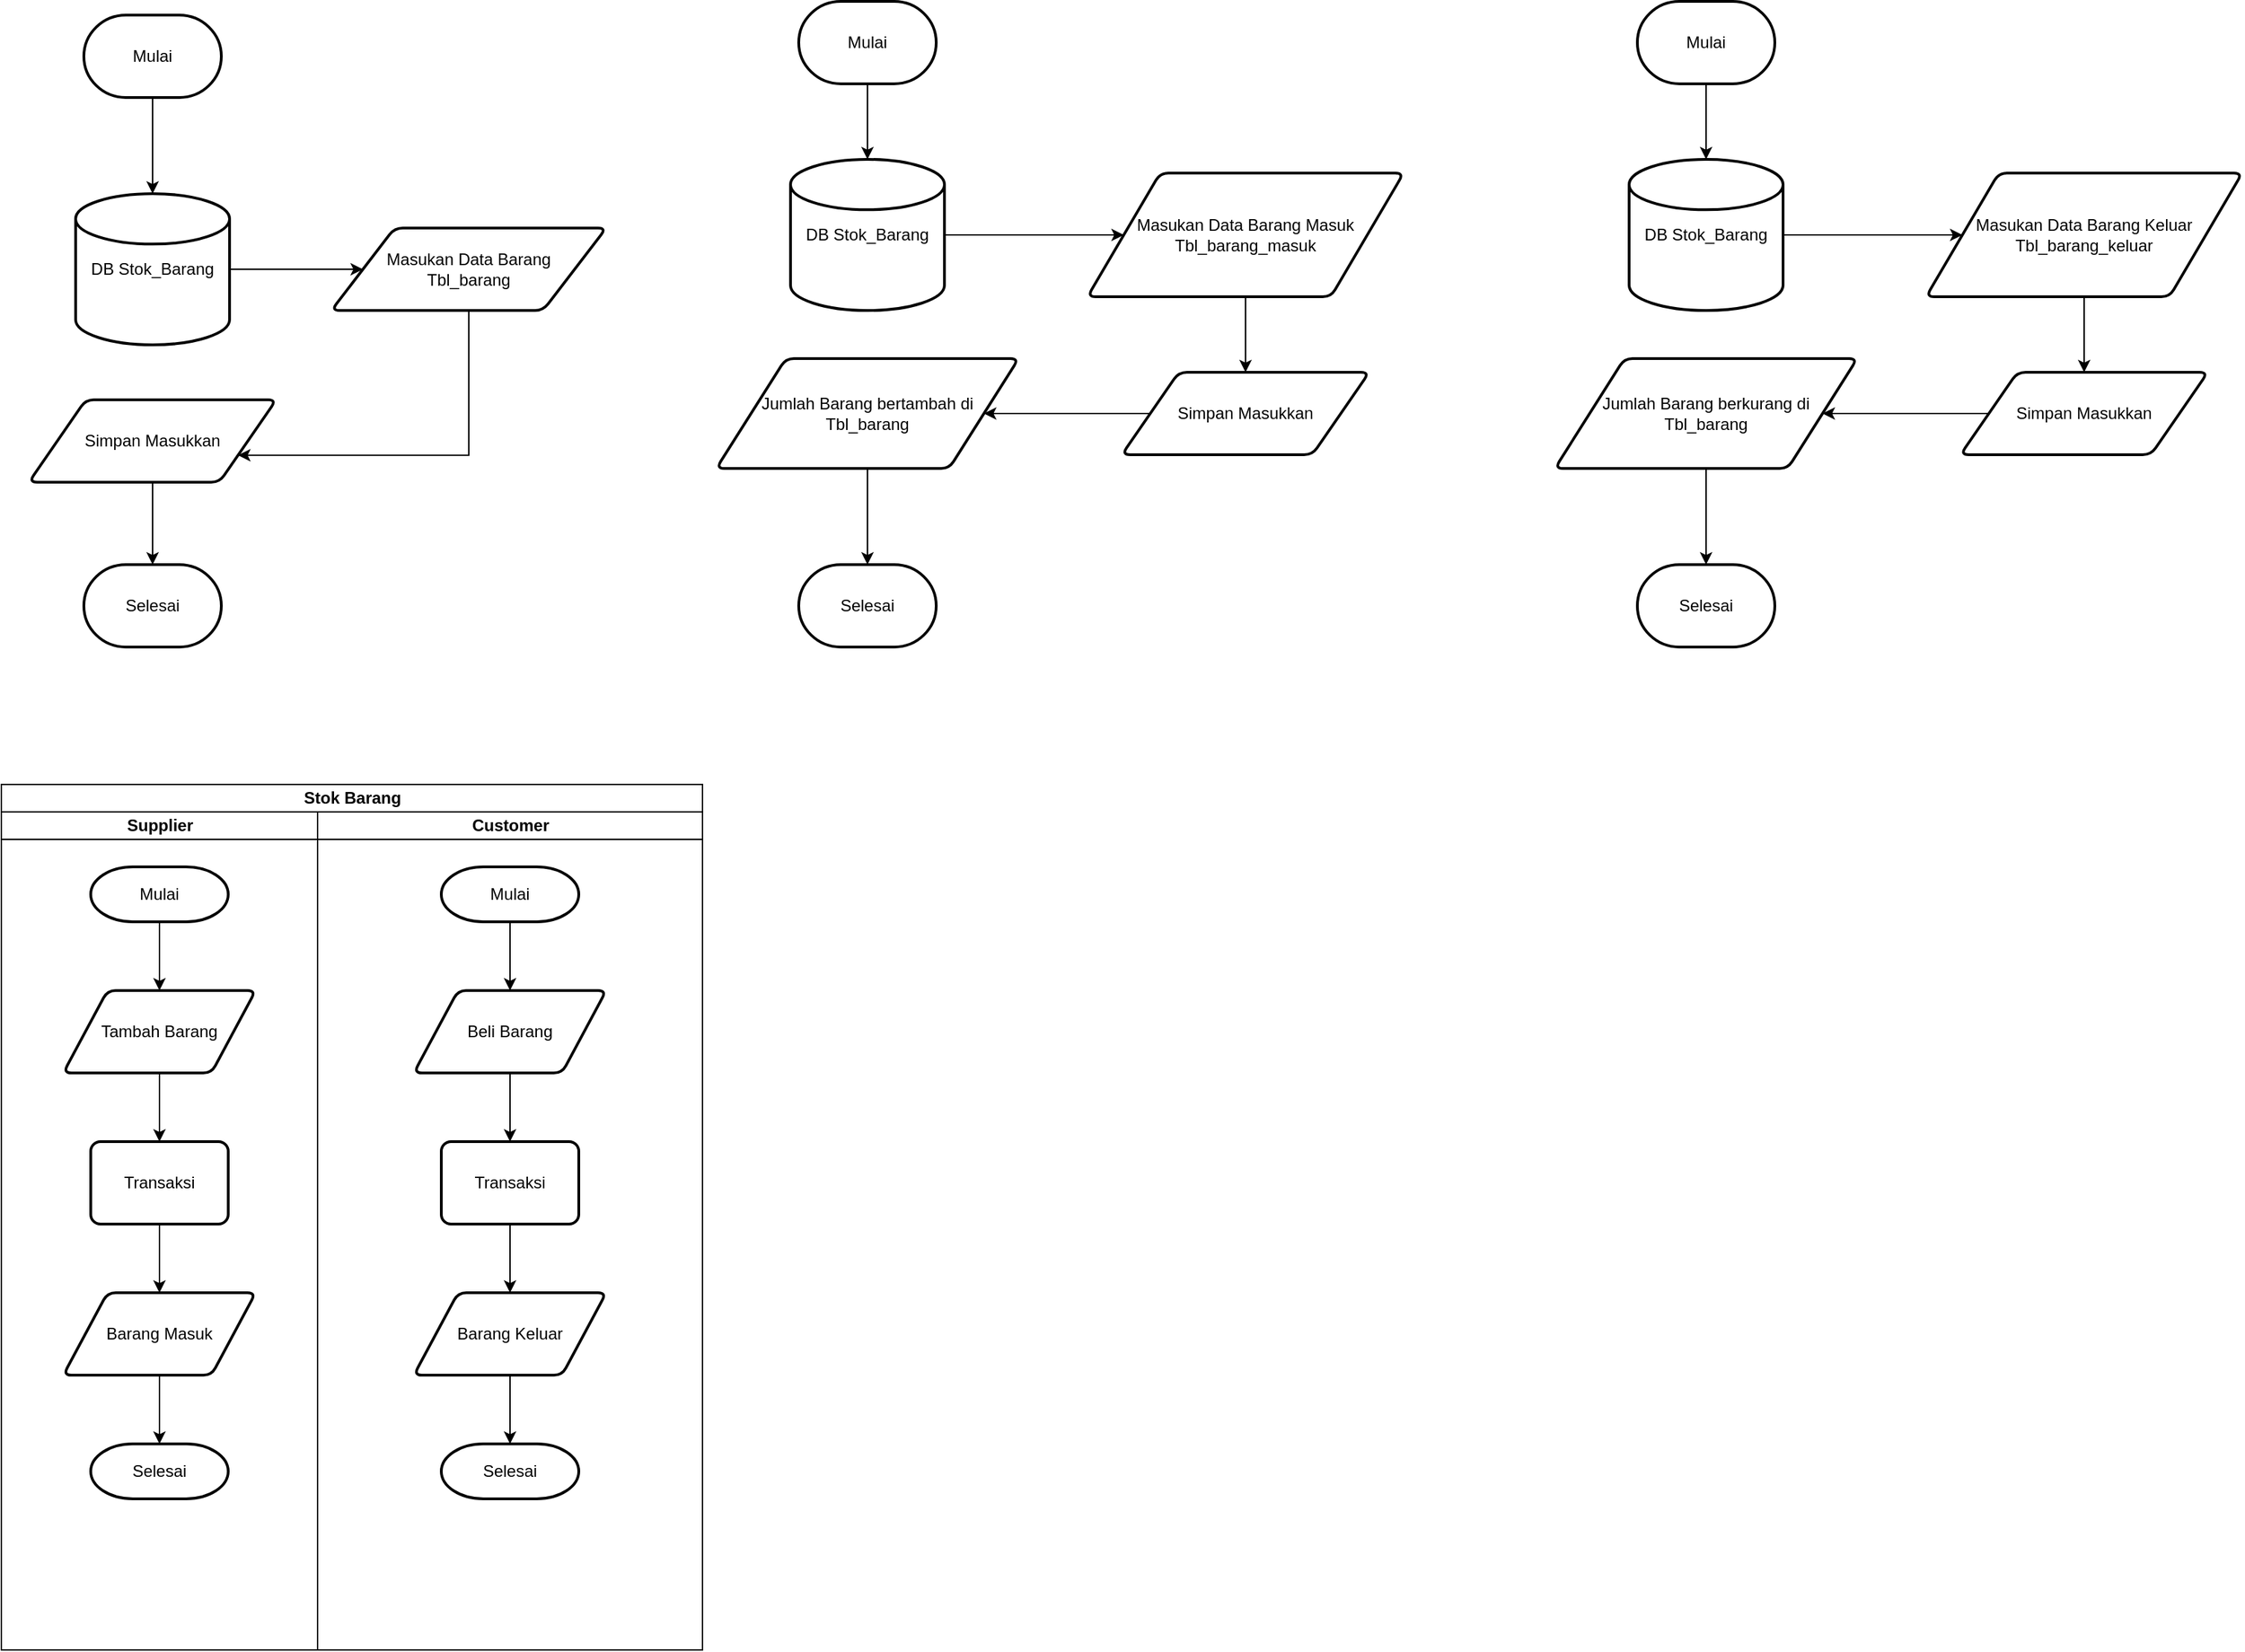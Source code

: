 <mxfile version="20.3.6" type="github">
  <diagram id="C5RBs43oDa-KdzZeNtuy" name="Page-1">
    <mxGraphModel dx="1422" dy="764" grid="1" gridSize="10" guides="1" tooltips="1" connect="1" arrows="1" fold="1" page="1" pageScale="1" pageWidth="827" pageHeight="1169" math="0" shadow="0">
      <root>
        <object label="" id="WIyWlLk6GJQsqaUBKTNV-0">
          <mxCell />
        </object>
        <mxCell id="WIyWlLk6GJQsqaUBKTNV-1" parent="WIyWlLk6GJQsqaUBKTNV-0" />
        <mxCell id="kWTvbe_bPC2LMQ7CIQXw-2" style="edgeStyle=orthogonalEdgeStyle;rounded=0;orthogonalLoop=1;jettySize=auto;html=1;entryX=0.5;entryY=0;entryDx=0;entryDy=0;entryPerimeter=0;" parent="WIyWlLk6GJQsqaUBKTNV-1" source="kWTvbe_bPC2LMQ7CIQXw-0" target="kWTvbe_bPC2LMQ7CIQXw-4" edge="1">
          <mxGeometry relative="1" as="geometry" />
        </mxCell>
        <mxCell id="kWTvbe_bPC2LMQ7CIQXw-0" value="Mulai" style="strokeWidth=2;html=1;shape=mxgraph.flowchart.terminator;whiteSpace=wrap;" parent="WIyWlLk6GJQsqaUBKTNV-1" vertex="1">
          <mxGeometry x="130" y="40" width="100" height="60" as="geometry" />
        </mxCell>
        <mxCell id="kWTvbe_bPC2LMQ7CIQXw-7" style="edgeStyle=orthogonalEdgeStyle;rounded=0;orthogonalLoop=1;jettySize=auto;html=1;entryX=1;entryY=0.75;entryDx=0;entryDy=0;" parent="WIyWlLk6GJQsqaUBKTNV-1" source="kWTvbe_bPC2LMQ7CIQXw-1" target="kWTvbe_bPC2LMQ7CIQXw-8" edge="1">
          <mxGeometry relative="1" as="geometry">
            <mxPoint x="395" y="360" as="targetPoint" />
            <Array as="points">
              <mxPoint x="410" y="360" />
            </Array>
          </mxGeometry>
        </mxCell>
        <mxCell id="kWTvbe_bPC2LMQ7CIQXw-1" value="Masukan Data Barang&lt;br&gt;Tbl_barang" style="shape=parallelogram;html=1;strokeWidth=2;perimeter=parallelogramPerimeter;whiteSpace=wrap;rounded=1;arcSize=12;size=0.23;" parent="WIyWlLk6GJQsqaUBKTNV-1" vertex="1">
          <mxGeometry x="310" y="195" width="200" height="60" as="geometry" />
        </mxCell>
        <mxCell id="kWTvbe_bPC2LMQ7CIQXw-15" style="edgeStyle=orthogonalEdgeStyle;rounded=0;orthogonalLoop=1;jettySize=auto;html=1;" parent="WIyWlLk6GJQsqaUBKTNV-1" source="kWTvbe_bPC2LMQ7CIQXw-3" target="kWTvbe_bPC2LMQ7CIQXw-14" edge="1">
          <mxGeometry relative="1" as="geometry" />
        </mxCell>
        <mxCell id="kWTvbe_bPC2LMQ7CIQXw-3" value="Masukan Data Barang Masuk&lt;br&gt;Tbl_barang_masuk" style="shape=parallelogram;html=1;strokeWidth=2;perimeter=parallelogramPerimeter;whiteSpace=wrap;rounded=1;arcSize=12;size=0.23;" parent="WIyWlLk6GJQsqaUBKTNV-1" vertex="1">
          <mxGeometry x="860" y="155" width="230" height="90" as="geometry" />
        </mxCell>
        <mxCell id="kWTvbe_bPC2LMQ7CIQXw-5" style="edgeStyle=orthogonalEdgeStyle;rounded=0;orthogonalLoop=1;jettySize=auto;html=1;entryX=0;entryY=0.5;entryDx=0;entryDy=0;" parent="WIyWlLk6GJQsqaUBKTNV-1" source="kWTvbe_bPC2LMQ7CIQXw-4" target="kWTvbe_bPC2LMQ7CIQXw-1" edge="1">
          <mxGeometry relative="1" as="geometry" />
        </mxCell>
        <mxCell id="kWTvbe_bPC2LMQ7CIQXw-4" value="DB Stok_Barang" style="strokeWidth=2;html=1;shape=mxgraph.flowchart.database;whiteSpace=wrap;" parent="WIyWlLk6GJQsqaUBKTNV-1" vertex="1">
          <mxGeometry x="124" y="170" width="112" height="110" as="geometry" />
        </mxCell>
        <mxCell id="kWTvbe_bPC2LMQ7CIQXw-6" value="Selesai" style="strokeWidth=2;html=1;shape=mxgraph.flowchart.terminator;whiteSpace=wrap;" parent="WIyWlLk6GJQsqaUBKTNV-1" vertex="1">
          <mxGeometry x="130" y="440" width="100" height="60" as="geometry" />
        </mxCell>
        <mxCell id="kWTvbe_bPC2LMQ7CIQXw-9" style="edgeStyle=orthogonalEdgeStyle;rounded=0;orthogonalLoop=1;jettySize=auto;html=1;entryX=0.5;entryY=0;entryDx=0;entryDy=0;entryPerimeter=0;" parent="WIyWlLk6GJQsqaUBKTNV-1" source="kWTvbe_bPC2LMQ7CIQXw-8" target="kWTvbe_bPC2LMQ7CIQXw-6" edge="1">
          <mxGeometry relative="1" as="geometry" />
        </mxCell>
        <mxCell id="kWTvbe_bPC2LMQ7CIQXw-8" value="Simpan Masukkan" style="shape=parallelogram;html=1;strokeWidth=2;perimeter=parallelogramPerimeter;whiteSpace=wrap;rounded=1;arcSize=12;size=0.23;" parent="WIyWlLk6GJQsqaUBKTNV-1" vertex="1">
          <mxGeometry x="90" y="320" width="180" height="60" as="geometry" />
        </mxCell>
        <mxCell id="kWTvbe_bPC2LMQ7CIQXw-12" style="edgeStyle=orthogonalEdgeStyle;rounded=0;orthogonalLoop=1;jettySize=auto;html=1;entryX=0.5;entryY=0;entryDx=0;entryDy=0;entryPerimeter=0;" parent="WIyWlLk6GJQsqaUBKTNV-1" source="kWTvbe_bPC2LMQ7CIQXw-10" target="kWTvbe_bPC2LMQ7CIQXw-11" edge="1">
          <mxGeometry relative="1" as="geometry" />
        </mxCell>
        <mxCell id="kWTvbe_bPC2LMQ7CIQXw-10" value="Mulai" style="strokeWidth=2;html=1;shape=mxgraph.flowchart.terminator;whiteSpace=wrap;" parent="WIyWlLk6GJQsqaUBKTNV-1" vertex="1">
          <mxGeometry x="650" y="30" width="100" height="60" as="geometry" />
        </mxCell>
        <mxCell id="kWTvbe_bPC2LMQ7CIQXw-13" style="edgeStyle=orthogonalEdgeStyle;rounded=0;orthogonalLoop=1;jettySize=auto;html=1;" parent="WIyWlLk6GJQsqaUBKTNV-1" source="kWTvbe_bPC2LMQ7CIQXw-11" target="kWTvbe_bPC2LMQ7CIQXw-3" edge="1">
          <mxGeometry relative="1" as="geometry" />
        </mxCell>
        <mxCell id="kWTvbe_bPC2LMQ7CIQXw-11" value="DB Stok_Barang" style="strokeWidth=2;html=1;shape=mxgraph.flowchart.database;whiteSpace=wrap;" parent="WIyWlLk6GJQsqaUBKTNV-1" vertex="1">
          <mxGeometry x="644" y="145" width="112" height="110" as="geometry" />
        </mxCell>
        <mxCell id="kWTvbe_bPC2LMQ7CIQXw-17" style="edgeStyle=orthogonalEdgeStyle;rounded=0;orthogonalLoop=1;jettySize=auto;html=1;entryX=1;entryY=0.5;entryDx=0;entryDy=0;" parent="WIyWlLk6GJQsqaUBKTNV-1" source="kWTvbe_bPC2LMQ7CIQXw-14" target="kWTvbe_bPC2LMQ7CIQXw-16" edge="1">
          <mxGeometry relative="1" as="geometry" />
        </mxCell>
        <mxCell id="kWTvbe_bPC2LMQ7CIQXw-14" value="Simpan Masukkan" style="shape=parallelogram;html=1;strokeWidth=2;perimeter=parallelogramPerimeter;whiteSpace=wrap;rounded=1;arcSize=12;size=0.23;" parent="WIyWlLk6GJQsqaUBKTNV-1" vertex="1">
          <mxGeometry x="885" y="300" width="180" height="60" as="geometry" />
        </mxCell>
        <mxCell id="kWTvbe_bPC2LMQ7CIQXw-19" style="edgeStyle=orthogonalEdgeStyle;rounded=0;orthogonalLoop=1;jettySize=auto;html=1;entryX=0.5;entryY=0;entryDx=0;entryDy=0;entryPerimeter=0;" parent="WIyWlLk6GJQsqaUBKTNV-1" source="kWTvbe_bPC2LMQ7CIQXw-16" target="kWTvbe_bPC2LMQ7CIQXw-18" edge="1">
          <mxGeometry relative="1" as="geometry" />
        </mxCell>
        <mxCell id="kWTvbe_bPC2LMQ7CIQXw-16" value="Jumlah Barang bertambah di&lt;br&gt;Tbl_barang" style="shape=parallelogram;html=1;strokeWidth=2;perimeter=parallelogramPerimeter;whiteSpace=wrap;rounded=1;arcSize=12;size=0.23;" parent="WIyWlLk6GJQsqaUBKTNV-1" vertex="1">
          <mxGeometry x="590" y="290" width="220" height="80" as="geometry" />
        </mxCell>
        <mxCell id="kWTvbe_bPC2LMQ7CIQXw-18" value="Selesai" style="strokeWidth=2;html=1;shape=mxgraph.flowchart.terminator;whiteSpace=wrap;" parent="WIyWlLk6GJQsqaUBKTNV-1" vertex="1">
          <mxGeometry x="650" y="440" width="100" height="60" as="geometry" />
        </mxCell>
        <mxCell id="kWTvbe_bPC2LMQ7CIQXw-20" style="edgeStyle=orthogonalEdgeStyle;rounded=0;orthogonalLoop=1;jettySize=auto;html=1;" parent="WIyWlLk6GJQsqaUBKTNV-1" source="kWTvbe_bPC2LMQ7CIQXw-21" target="kWTvbe_bPC2LMQ7CIQXw-27" edge="1">
          <mxGeometry relative="1" as="geometry" />
        </mxCell>
        <mxCell id="kWTvbe_bPC2LMQ7CIQXw-21" value="Masukan Data Barang Keluar&lt;br&gt;Tbl_barang_keluar" style="shape=parallelogram;html=1;strokeWidth=2;perimeter=parallelogramPerimeter;whiteSpace=wrap;rounded=1;arcSize=12;size=0.23;" parent="WIyWlLk6GJQsqaUBKTNV-1" vertex="1">
          <mxGeometry x="1470" y="155" width="230" height="90" as="geometry" />
        </mxCell>
        <mxCell id="kWTvbe_bPC2LMQ7CIQXw-22" style="edgeStyle=orthogonalEdgeStyle;rounded=0;orthogonalLoop=1;jettySize=auto;html=1;entryX=0.5;entryY=0;entryDx=0;entryDy=0;entryPerimeter=0;" parent="WIyWlLk6GJQsqaUBKTNV-1" source="kWTvbe_bPC2LMQ7CIQXw-23" target="kWTvbe_bPC2LMQ7CIQXw-25" edge="1">
          <mxGeometry relative="1" as="geometry" />
        </mxCell>
        <mxCell id="kWTvbe_bPC2LMQ7CIQXw-23" value="Mulai" style="strokeWidth=2;html=1;shape=mxgraph.flowchart.terminator;whiteSpace=wrap;" parent="WIyWlLk6GJQsqaUBKTNV-1" vertex="1">
          <mxGeometry x="1260" y="30" width="100" height="60" as="geometry" />
        </mxCell>
        <mxCell id="kWTvbe_bPC2LMQ7CIQXw-24" style="edgeStyle=orthogonalEdgeStyle;rounded=0;orthogonalLoop=1;jettySize=auto;html=1;" parent="WIyWlLk6GJQsqaUBKTNV-1" source="kWTvbe_bPC2LMQ7CIQXw-25" target="kWTvbe_bPC2LMQ7CIQXw-21" edge="1">
          <mxGeometry relative="1" as="geometry" />
        </mxCell>
        <mxCell id="kWTvbe_bPC2LMQ7CIQXw-25" value="DB Stok_Barang" style="strokeWidth=2;html=1;shape=mxgraph.flowchart.database;whiteSpace=wrap;" parent="WIyWlLk6GJQsqaUBKTNV-1" vertex="1">
          <mxGeometry x="1254" y="145" width="112" height="110" as="geometry" />
        </mxCell>
        <mxCell id="kWTvbe_bPC2LMQ7CIQXw-26" style="edgeStyle=orthogonalEdgeStyle;rounded=0;orthogonalLoop=1;jettySize=auto;html=1;entryX=1;entryY=0.5;entryDx=0;entryDy=0;" parent="WIyWlLk6GJQsqaUBKTNV-1" source="kWTvbe_bPC2LMQ7CIQXw-27" target="kWTvbe_bPC2LMQ7CIQXw-29" edge="1">
          <mxGeometry relative="1" as="geometry" />
        </mxCell>
        <mxCell id="kWTvbe_bPC2LMQ7CIQXw-27" value="Simpan Masukkan" style="shape=parallelogram;html=1;strokeWidth=2;perimeter=parallelogramPerimeter;whiteSpace=wrap;rounded=1;arcSize=12;size=0.23;" parent="WIyWlLk6GJQsqaUBKTNV-1" vertex="1">
          <mxGeometry x="1495" y="300" width="180" height="60" as="geometry" />
        </mxCell>
        <mxCell id="kWTvbe_bPC2LMQ7CIQXw-28" style="edgeStyle=orthogonalEdgeStyle;rounded=0;orthogonalLoop=1;jettySize=auto;html=1;entryX=0.5;entryY=0;entryDx=0;entryDy=0;entryPerimeter=0;" parent="WIyWlLk6GJQsqaUBKTNV-1" source="kWTvbe_bPC2LMQ7CIQXw-29" target="kWTvbe_bPC2LMQ7CIQXw-30" edge="1">
          <mxGeometry relative="1" as="geometry" />
        </mxCell>
        <mxCell id="kWTvbe_bPC2LMQ7CIQXw-29" value="Jumlah Barang berkurang di&lt;br&gt;Tbl_barang" style="shape=parallelogram;html=1;strokeWidth=2;perimeter=parallelogramPerimeter;whiteSpace=wrap;rounded=1;arcSize=12;size=0.23;" parent="WIyWlLk6GJQsqaUBKTNV-1" vertex="1">
          <mxGeometry x="1200" y="290" width="220" height="80" as="geometry" />
        </mxCell>
        <mxCell id="kWTvbe_bPC2LMQ7CIQXw-30" value="Selesai" style="strokeWidth=2;html=1;shape=mxgraph.flowchart.terminator;whiteSpace=wrap;" parent="WIyWlLk6GJQsqaUBKTNV-1" vertex="1">
          <mxGeometry x="1260" y="440" width="100" height="60" as="geometry" />
        </mxCell>
        <mxCell id="v8m7cwNHLDLbDDxXpmGs-0" value="Stok Barang" style="swimlane;html=1;childLayout=stackLayout;resizeParent=1;resizeParentMax=0;startSize=20;" vertex="1" parent="WIyWlLk6GJQsqaUBKTNV-1">
          <mxGeometry x="70" y="600" width="510" height="630" as="geometry" />
        </mxCell>
        <mxCell id="v8m7cwNHLDLbDDxXpmGs-1" value="Supplier" style="swimlane;html=1;startSize=20;" vertex="1" parent="v8m7cwNHLDLbDDxXpmGs-0">
          <mxGeometry y="20" width="230" height="610" as="geometry" />
        </mxCell>
        <mxCell id="v8m7cwNHLDLbDDxXpmGs-7" style="edgeStyle=orthogonalEdgeStyle;rounded=0;orthogonalLoop=1;jettySize=auto;html=1;entryX=0.5;entryY=0;entryDx=0;entryDy=0;" edge="1" parent="v8m7cwNHLDLbDDxXpmGs-1" source="v8m7cwNHLDLbDDxXpmGs-4" target="v8m7cwNHLDLbDDxXpmGs-5">
          <mxGeometry relative="1" as="geometry" />
        </mxCell>
        <mxCell id="v8m7cwNHLDLbDDxXpmGs-4" value="Mulai" style="strokeWidth=2;html=1;shape=mxgraph.flowchart.terminator;whiteSpace=wrap;" vertex="1" parent="v8m7cwNHLDLbDDxXpmGs-1">
          <mxGeometry x="65" y="40" width="100" height="40" as="geometry" />
        </mxCell>
        <mxCell id="v8m7cwNHLDLbDDxXpmGs-9" style="edgeStyle=orthogonalEdgeStyle;rounded=0;orthogonalLoop=1;jettySize=auto;html=1;entryX=0.5;entryY=0;entryDx=0;entryDy=0;" edge="1" parent="v8m7cwNHLDLbDDxXpmGs-1" source="v8m7cwNHLDLbDDxXpmGs-5" target="v8m7cwNHLDLbDDxXpmGs-23">
          <mxGeometry relative="1" as="geometry">
            <mxPoint x="115" y="240" as="targetPoint" />
          </mxGeometry>
        </mxCell>
        <mxCell id="v8m7cwNHLDLbDDxXpmGs-5" value="Tambah Barang" style="shape=parallelogram;html=1;strokeWidth=2;perimeter=parallelogramPerimeter;whiteSpace=wrap;rounded=1;arcSize=12;size=0.23;" vertex="1" parent="v8m7cwNHLDLbDDxXpmGs-1">
          <mxGeometry x="45" y="130" width="140" height="60" as="geometry" />
        </mxCell>
        <mxCell id="v8m7cwNHLDLbDDxXpmGs-13" style="edgeStyle=orthogonalEdgeStyle;rounded=0;orthogonalLoop=1;jettySize=auto;html=1;" edge="1" parent="v8m7cwNHLDLbDDxXpmGs-1" source="v8m7cwNHLDLbDDxXpmGs-10" target="v8m7cwNHLDLbDDxXpmGs-12">
          <mxGeometry relative="1" as="geometry" />
        </mxCell>
        <mxCell id="v8m7cwNHLDLbDDxXpmGs-10" value="Barang Masuk" style="shape=parallelogram;html=1;strokeWidth=2;perimeter=parallelogramPerimeter;whiteSpace=wrap;rounded=1;arcSize=12;size=0.23;" vertex="1" parent="v8m7cwNHLDLbDDxXpmGs-1">
          <mxGeometry x="45" y="350" width="140" height="60" as="geometry" />
        </mxCell>
        <mxCell id="v8m7cwNHLDLbDDxXpmGs-12" value="Selesai" style="strokeWidth=2;html=1;shape=mxgraph.flowchart.terminator;whiteSpace=wrap;" vertex="1" parent="v8m7cwNHLDLbDDxXpmGs-1">
          <mxGeometry x="65" y="460" width="100" height="40" as="geometry" />
        </mxCell>
        <mxCell id="v8m7cwNHLDLbDDxXpmGs-24" style="edgeStyle=orthogonalEdgeStyle;rounded=0;orthogonalLoop=1;jettySize=auto;html=1;entryX=0.5;entryY=0;entryDx=0;entryDy=0;" edge="1" parent="v8m7cwNHLDLbDDxXpmGs-1" source="v8m7cwNHLDLbDDxXpmGs-23" target="v8m7cwNHLDLbDDxXpmGs-10">
          <mxGeometry relative="1" as="geometry" />
        </mxCell>
        <mxCell id="v8m7cwNHLDLbDDxXpmGs-23" value="Transaksi" style="rounded=1;whiteSpace=wrap;html=1;absoluteArcSize=1;arcSize=14;strokeWidth=2;" vertex="1" parent="v8m7cwNHLDLbDDxXpmGs-1">
          <mxGeometry x="65" y="240" width="100" height="60" as="geometry" />
        </mxCell>
        <mxCell id="v8m7cwNHLDLbDDxXpmGs-2" value="Customer" style="swimlane;html=1;startSize=20;" vertex="1" parent="v8m7cwNHLDLbDDxXpmGs-0">
          <mxGeometry x="230" y="20" width="280" height="610" as="geometry" />
        </mxCell>
        <mxCell id="v8m7cwNHLDLbDDxXpmGs-15" value="Mulai" style="strokeWidth=2;html=1;shape=mxgraph.flowchart.terminator;whiteSpace=wrap;" vertex="1" parent="v8m7cwNHLDLbDDxXpmGs-2">
          <mxGeometry x="90" y="40" width="100" height="40" as="geometry" />
        </mxCell>
        <mxCell id="v8m7cwNHLDLbDDxXpmGs-17" value="Beli Barang" style="shape=parallelogram;html=1;strokeWidth=2;perimeter=parallelogramPerimeter;whiteSpace=wrap;rounded=1;arcSize=12;size=0.23;" vertex="1" parent="v8m7cwNHLDLbDDxXpmGs-2">
          <mxGeometry x="70" y="130" width="140" height="60" as="geometry" />
        </mxCell>
        <mxCell id="v8m7cwNHLDLbDDxXpmGs-14" style="edgeStyle=orthogonalEdgeStyle;rounded=0;orthogonalLoop=1;jettySize=auto;html=1;entryX=0.5;entryY=0;entryDx=0;entryDy=0;" edge="1" source="v8m7cwNHLDLbDDxXpmGs-15" target="v8m7cwNHLDLbDDxXpmGs-17" parent="v8m7cwNHLDLbDDxXpmGs-2">
          <mxGeometry relative="1" as="geometry" />
        </mxCell>
        <mxCell id="v8m7cwNHLDLbDDxXpmGs-16" style="edgeStyle=orthogonalEdgeStyle;rounded=0;orthogonalLoop=1;jettySize=auto;html=1;entryX=0.5;entryY=0;entryDx=0;entryDy=0;" edge="1" source="v8m7cwNHLDLbDDxXpmGs-17" target="v8m7cwNHLDLbDDxXpmGs-26" parent="v8m7cwNHLDLbDDxXpmGs-2">
          <mxGeometry relative="1" as="geometry">
            <mxPoint x="140" y="240" as="targetPoint" />
          </mxGeometry>
        </mxCell>
        <mxCell id="v8m7cwNHLDLbDDxXpmGs-21" value="Barang Keluar" style="shape=parallelogram;html=1;strokeWidth=2;perimeter=parallelogramPerimeter;whiteSpace=wrap;rounded=1;arcSize=12;size=0.23;" vertex="1" parent="v8m7cwNHLDLbDDxXpmGs-2">
          <mxGeometry x="70" y="350" width="140" height="60" as="geometry" />
        </mxCell>
        <mxCell id="v8m7cwNHLDLbDDxXpmGs-22" value="Selesai" style="strokeWidth=2;html=1;shape=mxgraph.flowchart.terminator;whiteSpace=wrap;" vertex="1" parent="v8m7cwNHLDLbDDxXpmGs-2">
          <mxGeometry x="90" y="460" width="100" height="40" as="geometry" />
        </mxCell>
        <mxCell id="v8m7cwNHLDLbDDxXpmGs-20" style="edgeStyle=orthogonalEdgeStyle;rounded=0;orthogonalLoop=1;jettySize=auto;html=1;" edge="1" source="v8m7cwNHLDLbDDxXpmGs-21" target="v8m7cwNHLDLbDDxXpmGs-22" parent="v8m7cwNHLDLbDDxXpmGs-2">
          <mxGeometry relative="1" as="geometry" />
        </mxCell>
        <mxCell id="v8m7cwNHLDLbDDxXpmGs-27" style="edgeStyle=orthogonalEdgeStyle;rounded=0;orthogonalLoop=1;jettySize=auto;html=1;entryX=0.5;entryY=0;entryDx=0;entryDy=0;" edge="1" parent="v8m7cwNHLDLbDDxXpmGs-2" source="v8m7cwNHLDLbDDxXpmGs-26" target="v8m7cwNHLDLbDDxXpmGs-21">
          <mxGeometry relative="1" as="geometry" />
        </mxCell>
        <mxCell id="v8m7cwNHLDLbDDxXpmGs-26" value="Transaksi" style="rounded=1;whiteSpace=wrap;html=1;absoluteArcSize=1;arcSize=14;strokeWidth=2;" vertex="1" parent="v8m7cwNHLDLbDDxXpmGs-2">
          <mxGeometry x="90" y="240" width="100" height="60" as="geometry" />
        </mxCell>
      </root>
    </mxGraphModel>
  </diagram>
</mxfile>
